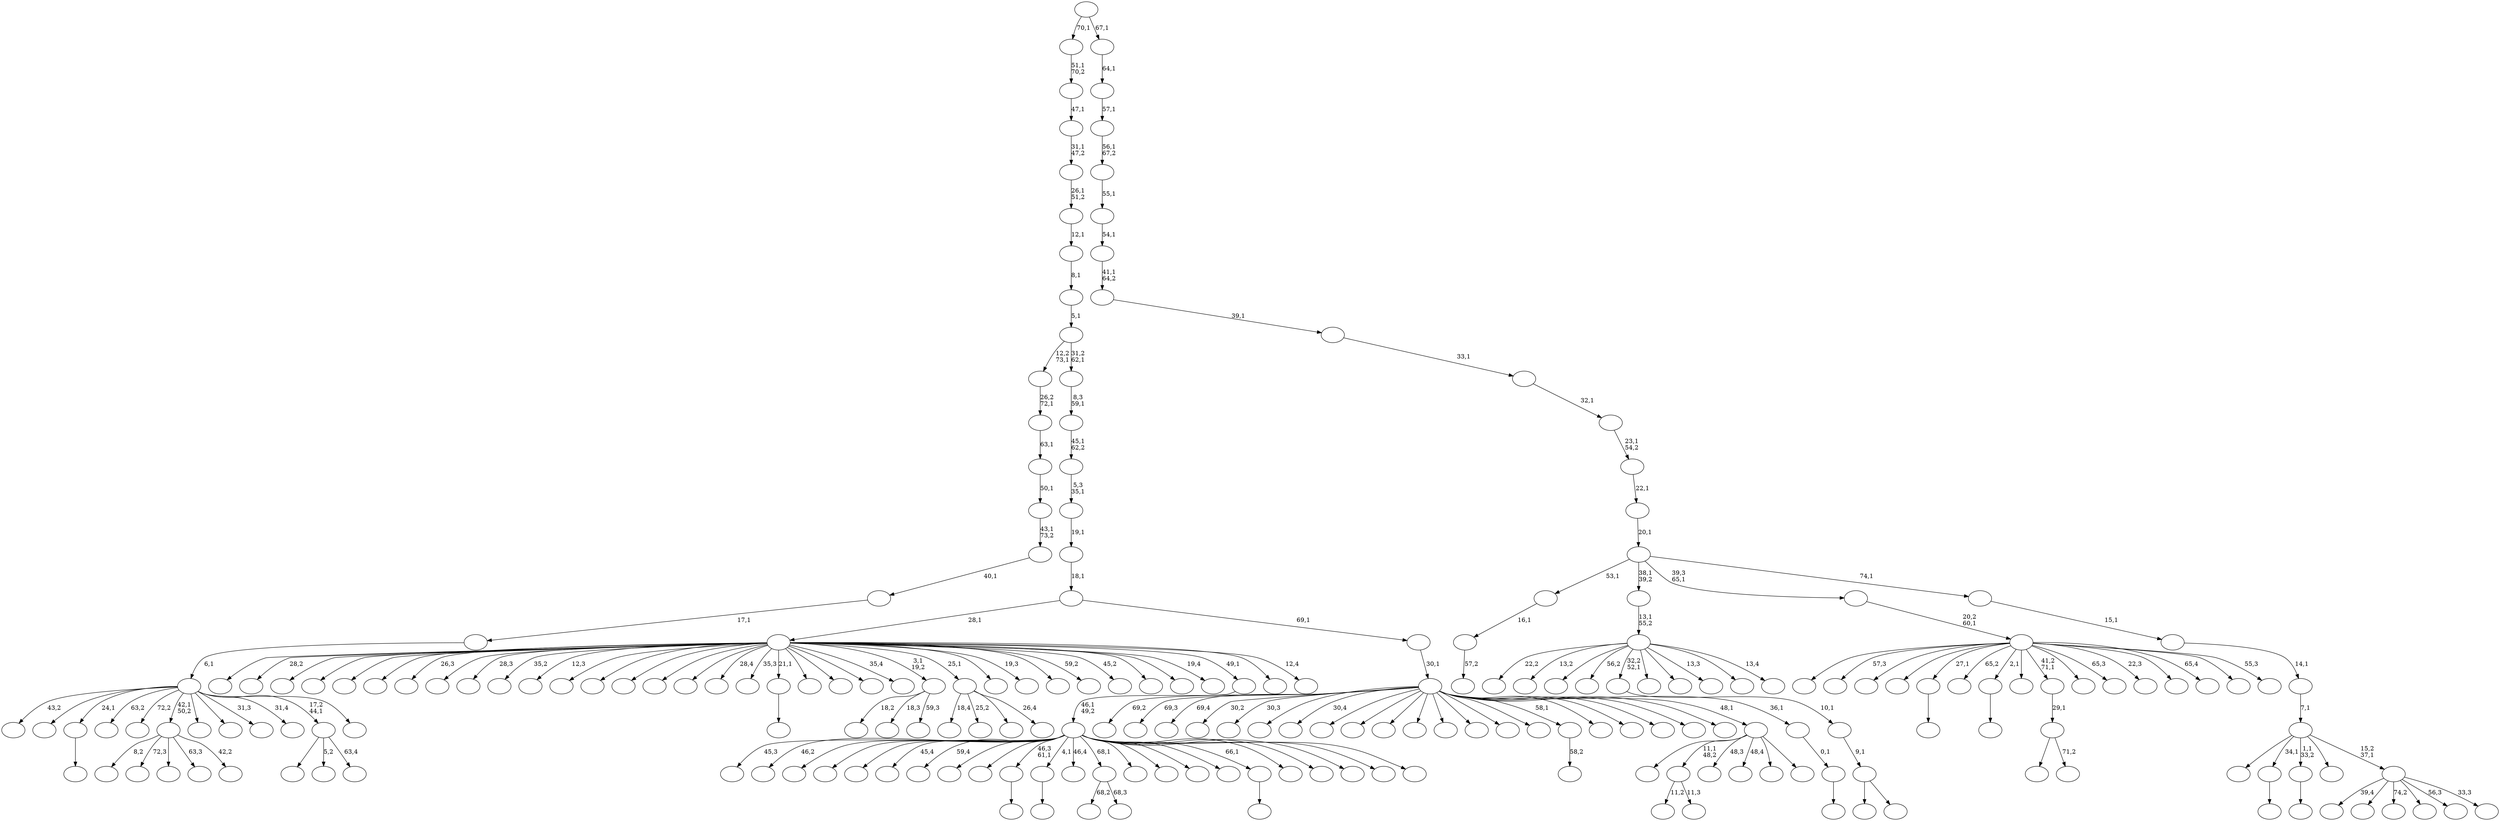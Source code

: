 digraph T {
	225 [label=""]
	224 [label=""]
	223 [label=""]
	222 [label=""]
	221 [label=""]
	220 [label=""]
	219 [label=""]
	218 [label=""]
	217 [label=""]
	216 [label=""]
	215 [label=""]
	214 [label=""]
	213 [label=""]
	212 [label=""]
	211 [label=""]
	210 [label=""]
	209 [label=""]
	208 [label=""]
	207 [label=""]
	206 [label=""]
	205 [label=""]
	204 [label=""]
	203 [label=""]
	202 [label=""]
	201 [label=""]
	200 [label=""]
	199 [label=""]
	198 [label=""]
	197 [label=""]
	196 [label=""]
	195 [label=""]
	194 [label=""]
	193 [label=""]
	192 [label=""]
	191 [label=""]
	190 [label=""]
	189 [label=""]
	188 [label=""]
	187 [label=""]
	186 [label=""]
	185 [label=""]
	184 [label=""]
	183 [label=""]
	182 [label=""]
	181 [label=""]
	180 [label=""]
	179 [label=""]
	178 [label=""]
	177 [label=""]
	176 [label=""]
	175 [label=""]
	174 [label=""]
	173 [label=""]
	172 [label=""]
	171 [label=""]
	170 [label=""]
	169 [label=""]
	168 [label=""]
	167 [label=""]
	166 [label=""]
	165 [label=""]
	164 [label=""]
	163 [label=""]
	162 [label=""]
	161 [label=""]
	160 [label=""]
	159 [label=""]
	158 [label=""]
	157 [label=""]
	156 [label=""]
	155 [label=""]
	154 [label=""]
	153 [label=""]
	152 [label=""]
	151 [label=""]
	150 [label=""]
	149 [label=""]
	148 [label=""]
	147 [label=""]
	146 [label=""]
	145 [label=""]
	144 [label=""]
	143 [label=""]
	142 [label=""]
	141 [label=""]
	140 [label=""]
	139 [label=""]
	138 [label=""]
	137 [label=""]
	136 [label=""]
	135 [label=""]
	134 [label=""]
	133 [label=""]
	132 [label=""]
	131 [label=""]
	130 [label=""]
	129 [label=""]
	128 [label=""]
	127 [label=""]
	126 [label=""]
	125 [label=""]
	124 [label=""]
	123 [label=""]
	122 [label=""]
	121 [label=""]
	120 [label=""]
	119 [label=""]
	118 [label=""]
	117 [label=""]
	116 [label=""]
	115 [label=""]
	114 [label=""]
	113 [label=""]
	112 [label=""]
	111 [label=""]
	110 [label=""]
	109 [label=""]
	108 [label=""]
	107 [label=""]
	106 [label=""]
	105 [label=""]
	104 [label=""]
	103 [label=""]
	102 [label=""]
	101 [label=""]
	100 [label=""]
	99 [label=""]
	98 [label=""]
	97 [label=""]
	96 [label=""]
	95 [label=""]
	94 [label=""]
	93 [label=""]
	92 [label=""]
	91 [label=""]
	90 [label=""]
	89 [label=""]
	88 [label=""]
	87 [label=""]
	86 [label=""]
	85 [label=""]
	84 [label=""]
	83 [label=""]
	82 [label=""]
	81 [label=""]
	80 [label=""]
	79 [label=""]
	78 [label=""]
	77 [label=""]
	76 [label=""]
	75 [label=""]
	74 [label=""]
	73 [label=""]
	72 [label=""]
	71 [label=""]
	70 [label=""]
	69 [label=""]
	68 [label=""]
	67 [label=""]
	66 [label=""]
	65 [label=""]
	64 [label=""]
	63 [label=""]
	62 [label=""]
	61 [label=""]
	60 [label=""]
	59 [label=""]
	58 [label=""]
	57 [label=""]
	56 [label=""]
	55 [label=""]
	54 [label=""]
	53 [label=""]
	52 [label=""]
	51 [label=""]
	50 [label=""]
	49 [label=""]
	48 [label=""]
	47 [label=""]
	46 [label=""]
	45 [label=""]
	44 [label=""]
	43 [label=""]
	42 [label=""]
	41 [label=""]
	40 [label=""]
	39 [label=""]
	38 [label=""]
	37 [label=""]
	36 [label=""]
	35 [label=""]
	34 [label=""]
	33 [label=""]
	32 [label=""]
	31 [label=""]
	30 [label=""]
	29 [label=""]
	28 [label=""]
	27 [label=""]
	26 [label=""]
	25 [label=""]
	24 [label=""]
	23 [label=""]
	22 [label=""]
	21 [label=""]
	20 [label=""]
	19 [label=""]
	18 [label=""]
	17 [label=""]
	16 [label=""]
	15 [label=""]
	14 [label=""]
	13 [label=""]
	12 [label=""]
	11 [label=""]
	10 [label=""]
	9 [label=""]
	8 [label=""]
	7 [label=""]
	6 [label=""]
	5 [label=""]
	4 [label=""]
	3 [label=""]
	2 [label=""]
	1 [label=""]
	0 [label=""]
	211 -> 212 [label="57,2"]
	210 -> 211 [label="16,1"]
	181 -> 182 [label=""]
	179 -> 180 [label=""]
	175 -> 176 [label=""]
	166 -> 167 [label=""]
	162 -> 163 [label=""]
	160 -> 161 [label=""]
	155 -> 156 [label=""]
	148 -> 222 [label="8,2"]
	148 -> 205 [label="72,3"]
	148 -> 202 [label=""]
	148 -> 165 [label="63,3"]
	148 -> 149 [label="42,2"]
	144 -> 174 [label="68,2"]
	144 -> 145 [label="68,3"]
	139 -> 215 [label=""]
	139 -> 140 [label=""]
	138 -> 139 [label="9,1"]
	137 -> 138 [label="10,1"]
	129 -> 199 [label=""]
	129 -> 130 [label="71,2"]
	128 -> 129 [label="29,1"]
	113 -> 114 [label=""]
	108 -> 186 [label="11,2"]
	108 -> 109 [label="11,3"]
	106 -> 107 [label="58,2"]
	99 -> 100 [label=""]
	85 -> 152 [label="18,2"]
	85 -> 127 [label="18,3"]
	85 -> 86 [label="59,3"]
	83 -> 197 [label="18,4"]
	83 -> 183 [label="25,2"]
	83 -> 134 [label=""]
	83 -> 84 [label="26,4"]
	66 -> 119 [label=""]
	66 -> 81 [label="5,2"]
	66 -> 67 [label="63,4"]
	64 -> 224 [label="22,2"]
	64 -> 220 [label="13,2"]
	64 -> 159 [label=""]
	64 -> 146 [label="56,2"]
	64 -> 137 [label="32,2\n52,1"]
	64 -> 136 [label=""]
	64 -> 126 [label=""]
	64 -> 94 [label="13,3"]
	64 -> 87 [label=""]
	64 -> 65 [label="13,4"]
	63 -> 64 [label="13,1\n55,2"]
	58 -> 221 [label=""]
	58 -> 218 [label="57,3"]
	58 -> 214 [label=""]
	58 -> 209 [label=""]
	58 -> 181 [label="27,1"]
	58 -> 170 [label="65,2"]
	58 -> 155 [label="2,1"]
	58 -> 154 [label=""]
	58 -> 128 [label="41,2\n71,1"]
	58 -> 112 [label=""]
	58 -> 104 [label="65,3"]
	58 -> 102 [label="22,3"]
	58 -> 96 [label=""]
	58 -> 93 [label="65,4"]
	58 -> 89 [label=""]
	58 -> 59 [label="55,3"]
	57 -> 58 [label="20,2\n60,1"]
	55 -> 204 [label=""]
	55 -> 108 [label="11,1\n48,2"]
	55 -> 95 [label="48,3"]
	55 -> 80 [label="48,4"]
	55 -> 60 [label=""]
	55 -> 56 [label=""]
	52 -> 195 [label="45,3"]
	52 -> 194 [label="46,2"]
	52 -> 193 [label=""]
	52 -> 191 [label=""]
	52 -> 189 [label=""]
	52 -> 188 [label="45,4"]
	52 -> 187 [label="59,4"]
	52 -> 184 [label=""]
	52 -> 172 [label=""]
	52 -> 166 [label="46,3\n61,1"]
	52 -> 162 [label="4,1"]
	52 -> 150 [label="46,4"]
	52 -> 144 [label="68,1"]
	52 -> 133 [label=""]
	52 -> 124 [label=""]
	52 -> 123 [label=""]
	52 -> 105 [label=""]
	52 -> 99 [label="66,1"]
	52 -> 98 [label=""]
	52 -> 90 [label=""]
	52 -> 69 [label=""]
	52 -> 61 [label=""]
	52 -> 53 [label=""]
	51 -> 52 [label="46,1\n49,2"]
	49 -> 223 [label="43,2"]
	49 -> 190 [label=""]
	49 -> 175 [label="24,1"]
	49 -> 168 [label="63,2"]
	49 -> 157 [label="72,2"]
	49 -> 148 [label="42,1\n50,2"]
	49 -> 142 [label=""]
	49 -> 122 [label=""]
	49 -> 110 [label="31,3"]
	49 -> 75 [label="31,4"]
	49 -> 66 [label="17,2\n44,1"]
	49 -> 50 [label=""]
	48 -> 49 [label="6,1"]
	47 -> 48 [label="17,1"]
	46 -> 47 [label="40,1"]
	45 -> 46 [label="43,1\n73,2"]
	44 -> 45 [label="50,1"]
	43 -> 44 [label="63,1"]
	42 -> 43 [label="26,2\n72,1"]
	39 -> 225 [label=""]
	39 -> 219 [label="28,2"]
	39 -> 208 [label=""]
	39 -> 206 [label=""]
	39 -> 201 [label=""]
	39 -> 200 [label=""]
	39 -> 198 [label="26,3"]
	39 -> 185 [label=""]
	39 -> 178 [label="28,3"]
	39 -> 169 [label="35,2"]
	39 -> 164 [label="12,3"]
	39 -> 153 [label=""]
	39 -> 151 [label=""]
	39 -> 132 [label=""]
	39 -> 131 [label=""]
	39 -> 120 [label=""]
	39 -> 117 [label="28,4"]
	39 -> 116 [label="35,3"]
	39 -> 113 [label="21,1"]
	39 -> 111 [label=""]
	39 -> 103 [label=""]
	39 -> 92 [label=""]
	39 -> 91 [label="35,4"]
	39 -> 85 [label="3,1\n19,2"]
	39 -> 83 [label="25,1"]
	39 -> 82 [label=""]
	39 -> 79 [label="19,3"]
	39 -> 77 [label=""]
	39 -> 74 [label="59,2"]
	39 -> 73 [label="45,2"]
	39 -> 70 [label=""]
	39 -> 62 [label=""]
	39 -> 54 [label="19,4"]
	39 -> 51 [label="49,1"]
	39 -> 41 [label=""]
	39 -> 40 [label="12,4"]
	37 -> 38 [label=""]
	36 -> 37 [label="0,1"]
	35 -> 216 [label="69,2"]
	35 -> 207 [label="69,3"]
	35 -> 203 [label="69,4"]
	35 -> 196 [label="30,2"]
	35 -> 192 [label="30,3"]
	35 -> 177 [label=""]
	35 -> 173 [label="30,4"]
	35 -> 171 [label=""]
	35 -> 158 [label=""]
	35 -> 147 [label=""]
	35 -> 143 [label=""]
	35 -> 141 [label=""]
	35 -> 135 [label=""]
	35 -> 125 [label=""]
	35 -> 121 [label=""]
	35 -> 106 [label="58,1"]
	35 -> 97 [label=""]
	35 -> 88 [label=""]
	35 -> 78 [label=""]
	35 -> 76 [label=""]
	35 -> 68 [label=""]
	35 -> 55 [label="48,1"]
	35 -> 36 [label="36,1"]
	34 -> 35 [label="30,1"]
	33 -> 39 [label="28,1"]
	33 -> 34 [label="69,1"]
	32 -> 33 [label="18,1"]
	31 -> 32 [label="19,1"]
	30 -> 31 [label="5,3\n35,1"]
	29 -> 30 [label="45,1\n62,2"]
	28 -> 29 [label="8,3\n59,1"]
	27 -> 42 [label="12,2\n73,1"]
	27 -> 28 [label="31,2\n62,1"]
	26 -> 27 [label="5,1"]
	25 -> 26 [label="8,1"]
	24 -> 25 [label="12,1"]
	23 -> 24 [label="26,1\n51,2"]
	22 -> 23 [label="31,1\n47,2"]
	21 -> 22 [label="47,1"]
	20 -> 21 [label="51,1\n70,2"]
	18 -> 213 [label="39,4"]
	18 -> 118 [label=""]
	18 -> 115 [label="74,2"]
	18 -> 101 [label=""]
	18 -> 71 [label="56,3"]
	18 -> 19 [label="33,3"]
	17 -> 217 [label=""]
	17 -> 179 [label="34,1"]
	17 -> 160 [label="1,1\n33,2"]
	17 -> 72 [label=""]
	17 -> 18 [label="15,2\n37,1"]
	16 -> 17 [label="7,1"]
	15 -> 16 [label="14,1"]
	14 -> 15 [label="15,1"]
	13 -> 210 [label="53,1"]
	13 -> 63 [label="38,1\n39,2"]
	13 -> 57 [label="39,3\n65,1"]
	13 -> 14 [label="74,1"]
	12 -> 13 [label="20,1"]
	11 -> 12 [label="22,1"]
	10 -> 11 [label="23,1\n54,2"]
	9 -> 10 [label="32,1"]
	8 -> 9 [label="33,1"]
	7 -> 8 [label="39,1"]
	6 -> 7 [label="41,1\n64,2"]
	5 -> 6 [label="54,1"]
	4 -> 5 [label="55,1"]
	3 -> 4 [label="56,1\n67,2"]
	2 -> 3 [label="57,1"]
	1 -> 2 [label="64,1"]
	0 -> 20 [label="70,1"]
	0 -> 1 [label="67,1"]
}
